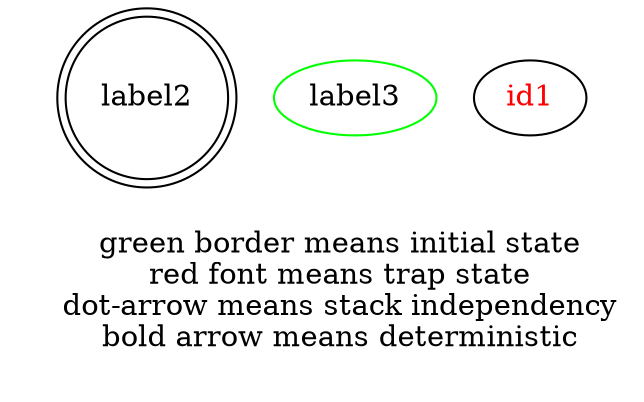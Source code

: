 
digraph G {
    node [shape = doublecircle]; "id2";
    node [shape = oval];

    id2 [label="label2"];
    id2;
    id3;
    id3 [label="label3"];
    id3 [color="green"];
    id1;
    id1 [fontcolor="red"];
    
    label="
    green border means initial state
    red font means trap state
    dot-arrow means stack independency
    bold arrow means deterministic
    "
}
        